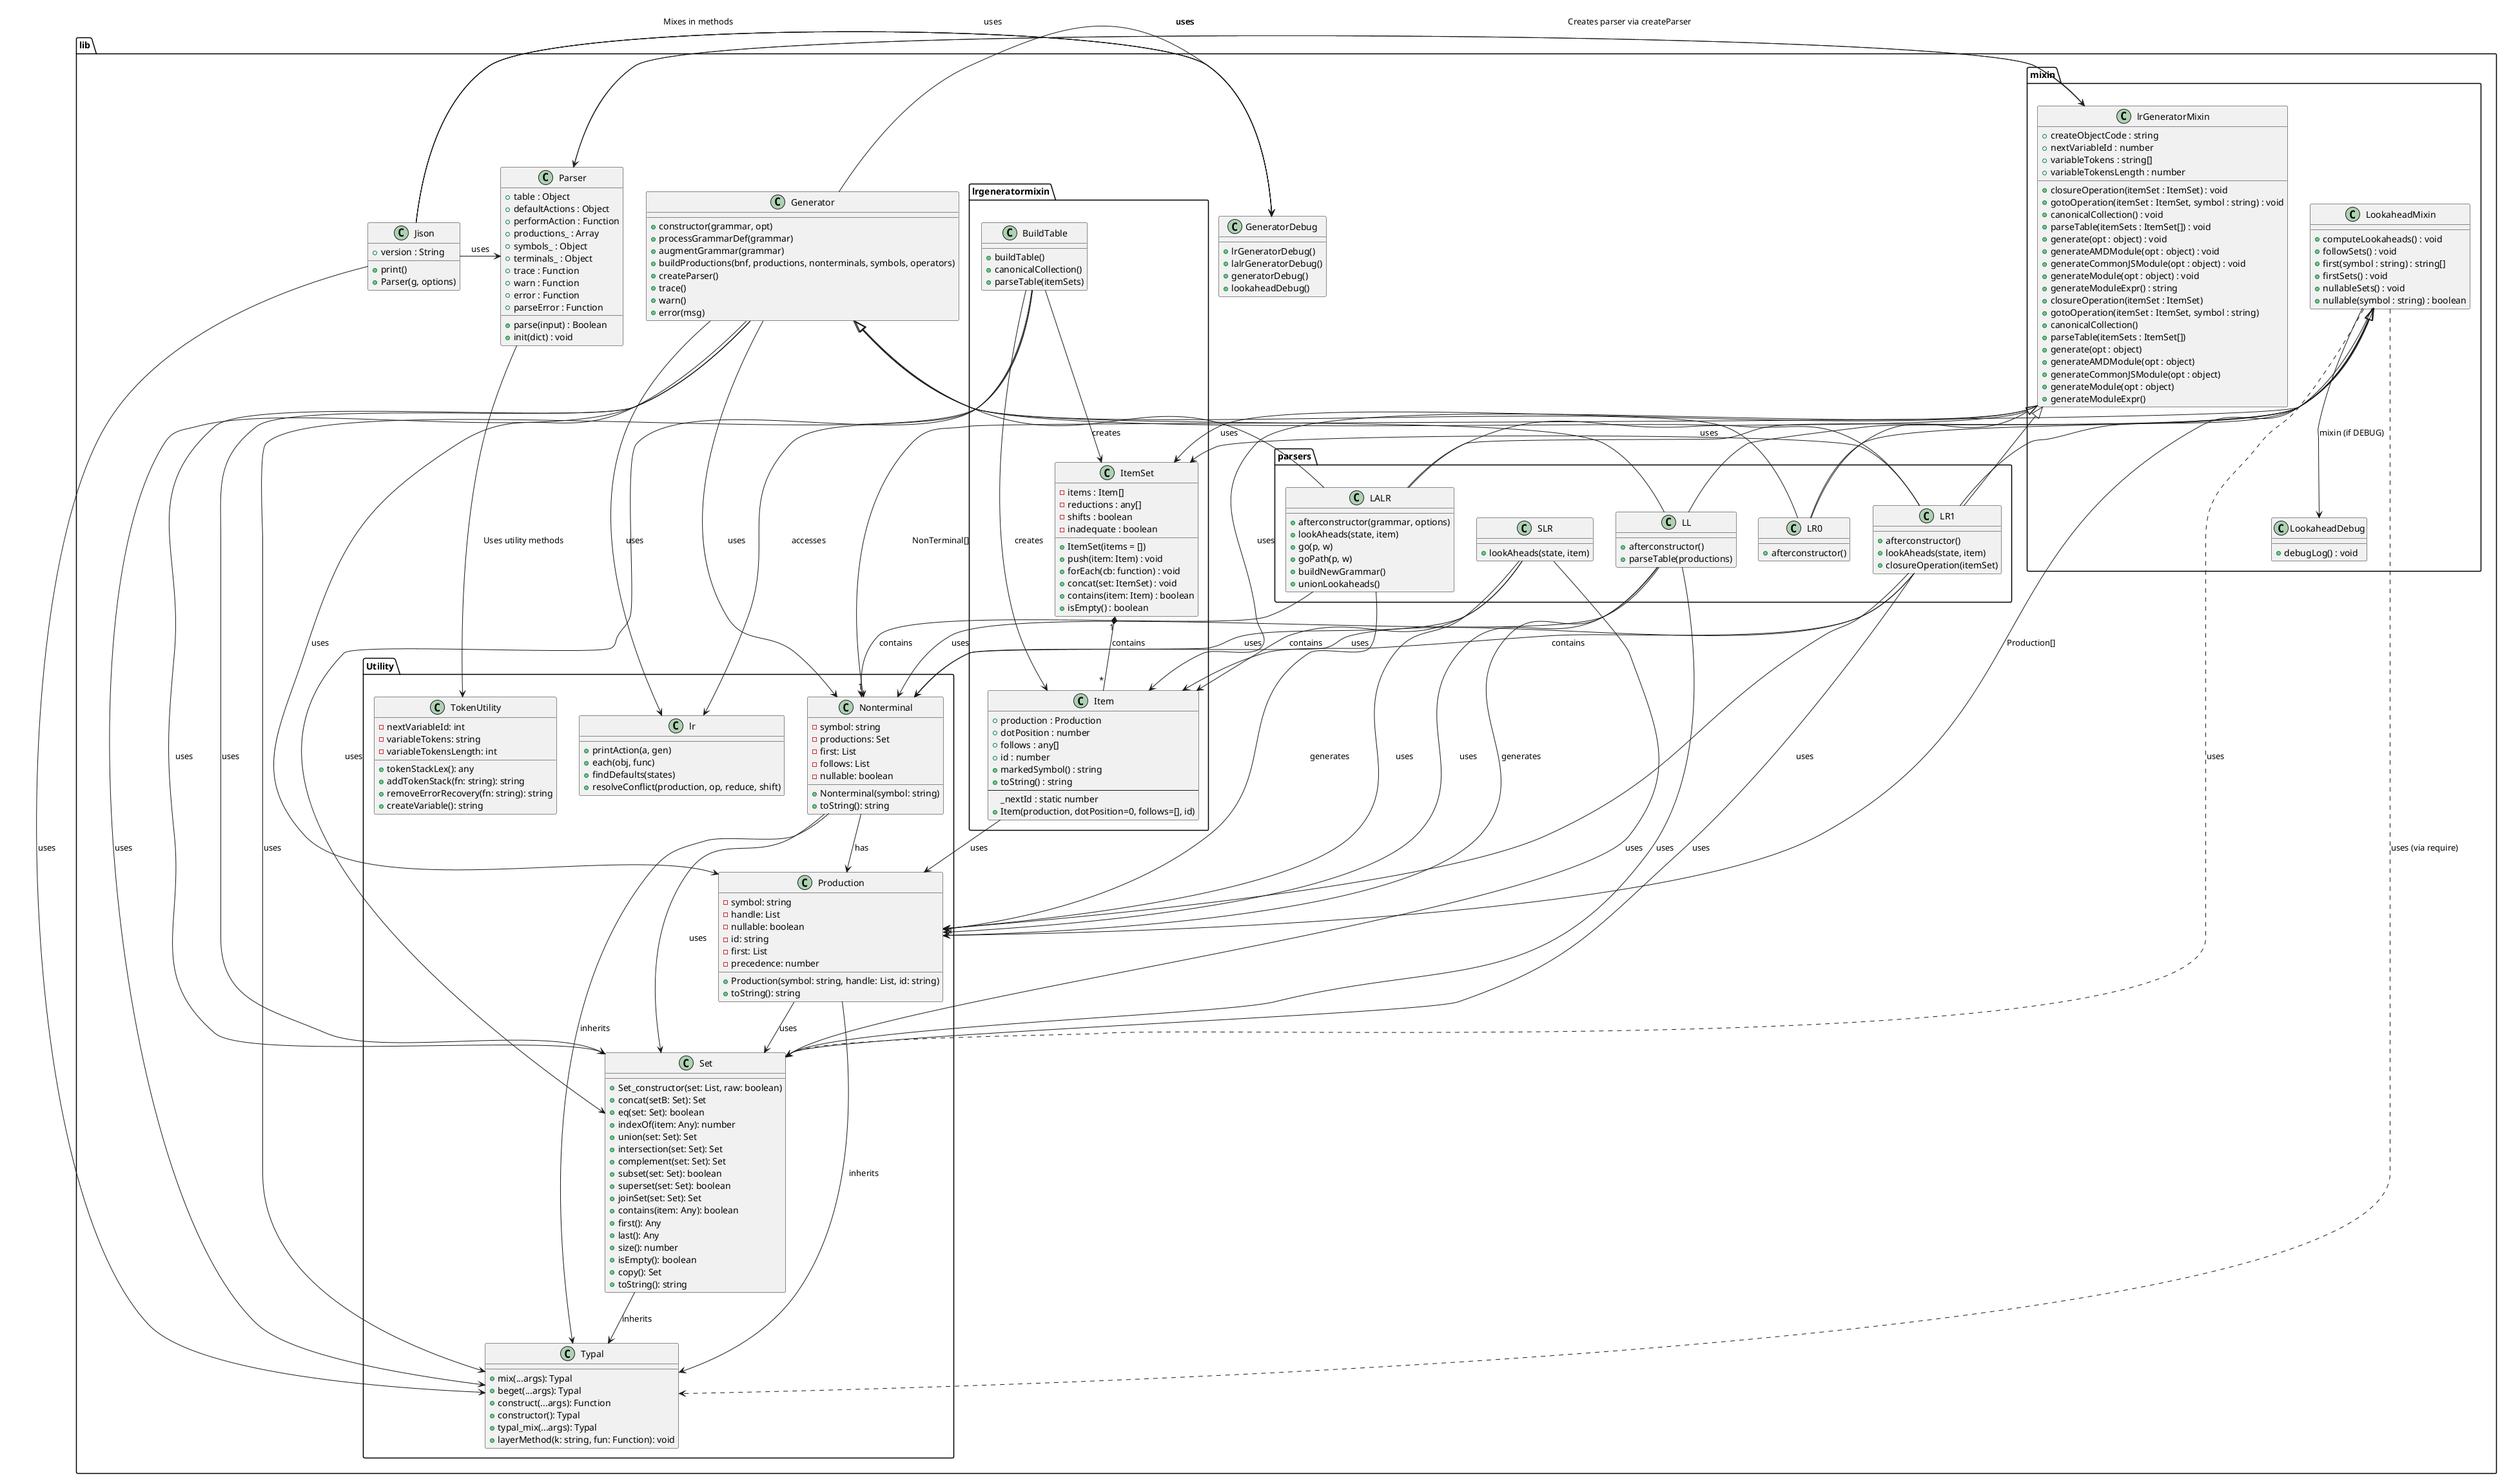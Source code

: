 @startuml
package "lib"{
package "lrgeneratormixin" {
    
    class Item {
        +production : Production
        +dotPosition : number
        +follows : any[]
        +id : number
        +markedSymbol() : string
        +toString() : string
        --
        _nextId : static number
        +Item(production, dotPosition=0, follows=[], id)
    }

    class ItemSet {
        -items : Item[]
        -reductions : any[]
        -shifts : boolean
        -inadequate : boolean

        +ItemSet(items = [])
        +push(item: Item) : void
        +forEach(cb: function) : void
        +concat(set: ItemSet) : void
        +contains(item: Item) : boolean
        +isEmpty() : boolean
    }

    class BuildTable {
        +buildTable()
        +canonicalCollection()
        +parseTable(itemSets)
    }

}

package "mixin" {
    class lrGeneratorMixin {
        +createObjectCode : string
        +nextVariableId : number
        +variableTokens : string[]
        +variableTokensLength : number
        +closureOperation(itemSet : ItemSet) : void
        +gotoOperation(itemSet : ItemSet, symbol : string) : void
        +canonicalCollection() : void
        +parseTable(itemSets : ItemSet[]) : void
        +generate(opt : object) : void
        +generateAMDModule(opt : object) : void
        +generateCommonJSModule(opt : object) : void
        +generateModule(opt : object) : void
        +generateModuleExpr() : string
    }
 
    class LookaheadMixin {
        +computeLookaheads() : void
        +followSets() : void
        +first(symbol : string) : string[]
        +firstSets() : void
        +nullableSets() : void
        +nullable(symbol : string) : boolean
    }

    class LookaheadDebug {
        +debugLog() : void
    }

    lrGeneratorMixin : + closureOperation(itemSet : ItemSet)
    lrGeneratorMixin : + gotoOperation(itemSet : ItemSet, symbol : string)
    lrGeneratorMixin : + canonicalCollection()
    lrGeneratorMixin : + parseTable(itemSets : ItemSet[])
    lrGeneratorMixin : + generate(opt : object)
    lrGeneratorMixin : + generateAMDModule(opt : object)
    lrGeneratorMixin : + generateCommonJSModule(opt : object)
    lrGeneratorMixin : + generateModule(opt : object)
    lrGeneratorMixin : + generateModuleExpr()
}


package "parsers" {

class LALR {
  +afterconstructor(grammar, options)
  +lookAheads(state, item)
  +go(p, w)
  +goPath(p, w)
  +buildNewGrammar()
  +unionLookaheads()
}

class LL {
  +afterconstructor()
  +parseTable(productions)
}
class LR0 {
  +afterconstructor()
}

class LR1 {
  +afterconstructor()
  +lookAheads(state, item)
  +closureOperation(itemSet)
}

class SLR {
  +lookAheads(state, item)
}





}


package "Utility"{
' Define classes for the functions
class "lr" {
 + printAction(a, gen)
  + each(obj, func)
   + findDefaults(states)
    + resolveConflict(production, op, reduce, shift)
}
 
' Define the Nonterminal class
class Nonterminal {
  - symbol: string
  - productions: Set
  - first: List
  - follows: List
  - nullable: boolean
  + Nonterminal(symbol: string)
  + toString(): string
}

' Define the Production class
class Production {
  - symbol: string
  - handle: List
  - nullable: boolean
  - id: string
  - first: List
  - precedence: number
  + Production(symbol: string, handle: List, id: string)
  + toString(): string
}

' Define the Set class
class Set {

  + Set_constructor(set: List, raw: boolean)
  + concat(setB: Set): Set
  + eq(set: Set): boolean
  + indexOf(item: Any): number
  + union(set: Set): Set
  + intersection(set: Set): Set
  + complement(set: Set): Set
  + subset(set: Set): boolean
  + superset(set: Set): boolean
  + joinSet(set: Set): Set
  + contains(item: Any): boolean
  + first(): Any
  + last(): Any
  + size(): number
  + isEmpty(): boolean
  + copy(): Set
  + toString(): string
}

' Define the main class for lexing and token manipulation
class TokenUtility{
  - nextVariableId: int
  - variableTokens: string
  - variableTokensLength: int

  + tokenStackLex(): any
  + addTokenStack(fn: string): string
  + removeErrorRecovery(fn: string): string
  + createVariable(): string
}

' Define the Typal class with its core methods
class Typal {
  + mix(...args): Typal
  + beget(...args): Typal
  + construct(...args): Function
  + constructor(): Typal
    + typal_mix(...args): Typal
  + layerMethod(k: string, fun: Function): void

}


}

class GeneratorDebug {
 + lrGeneratorDebug()
 + lalrGeneratorDebug()
 + generatorDebug()
 + lookaheadDebug()
 } 
 

class Generator {
    +constructor(grammar, opt)
    +processGrammarDef(grammar)
    +augmentGrammar(grammar)
    +buildProductions(bnf, productions, nonterminals, symbols, operators)
    +createParser()
    +trace()
    +warn()
    +error(msg)
}
class Jison {
    +version : String
    +print()
    +Parser(g, options)
}
class Parser {
    +table : Object
    +defaultActions : Object
    +performAction : Function
    +productions_ : Array
    +symbols_ : Object
    +terminals_ : Object
    +parse(input) : Boolean
    +trace : Function
    +warn : Function
    +error : Function
    +parseError : Function
    +init(dict) : void
}

 

Parser -> lrGeneratorMixin : Mixes in methods
Parser -> TokenUtility : Uses utility methods
lrGeneratorMixin -> Parser : Creates parser via createParser


Jison -> Parser : uses
Jison -> Typal : uses


Generator -> Production : uses
Generator -> Nonterminal : uses
Generator -> Typal : uses
Generator -> Set : uses
Generator -> Set : uses
Generator -> GeneratorDebug : uses
Generator -> lr : uses 

Jison -> GeneratorDebug : uses
Jison -> GeneratorDebug : uses
Jison -> GeneratorDebug : uses
Jison -> GeneratorDebug : uses
 



' Define relationships for the Set class
Set --> Typal : inherits


' Define relationships for the Production class
Production --> Set : uses
Production --> Typal : inherits



' Define relationships for the Nonterminal class
Nonterminal --> Set : uses
Nonterminal --> Typal : inherits





Item --> Production : uses
BuildTable --> Item : creates
BuildTable --> ItemSet : creates
BuildTable --> Set : uses
BuildTable --> Typal : uses
BuildTable --> lr : accesses
ItemSet "1" *-- "*" Item : contains

LookaheadMixin ..> Set : uses
LookaheadMixin --> LookaheadDebug : mixin (if DEBUG)
LookaheadMixin ..> Typal : uses (via require)
LookaheadMixin --> "1" Production : Production[]
LookaheadMixin --> "1" Nonterminal : NonTerminal[]

lrGeneratorMixin -> Item : uses
lrGeneratorMixin -> ItemSet : uses



' Define relationships between classes
Generator <|-- LALR
LookaheadMixin <|-- LALR
lrGeneratorMixin <|-- LALR
LALR --> Nonterminal : contains
LALR --> Production : generates
Nonterminal --> Production : has

Generator <|-- LL
LookaheadMixin <|-- LL
LL --> Set : uses
LL --> Nonterminal : uses
LL --> Production : uses
LL --> Production : generates
  
  
' Define relationships between classes
Generator <|-- LR0
LookaheadMixin <|-- LR0
lrGeneratorMixin <|-- LR0
' Define relationships between classes
Generator <|-- LR1
LookaheadMixin <|-- LR1
lrGeneratorMixin <|-- LR1
LR1 --> Set : uses
LR1 --> Nonterminal : uses
LR1 --> Production : uses
LR1 --> Item : contains
LR1 --> ItemSet : uses


SLR --> Set : uses
SLR --> Nonterminal : uses
SLR --> Production : uses
SLR --> Item : contains
}
@enduml
